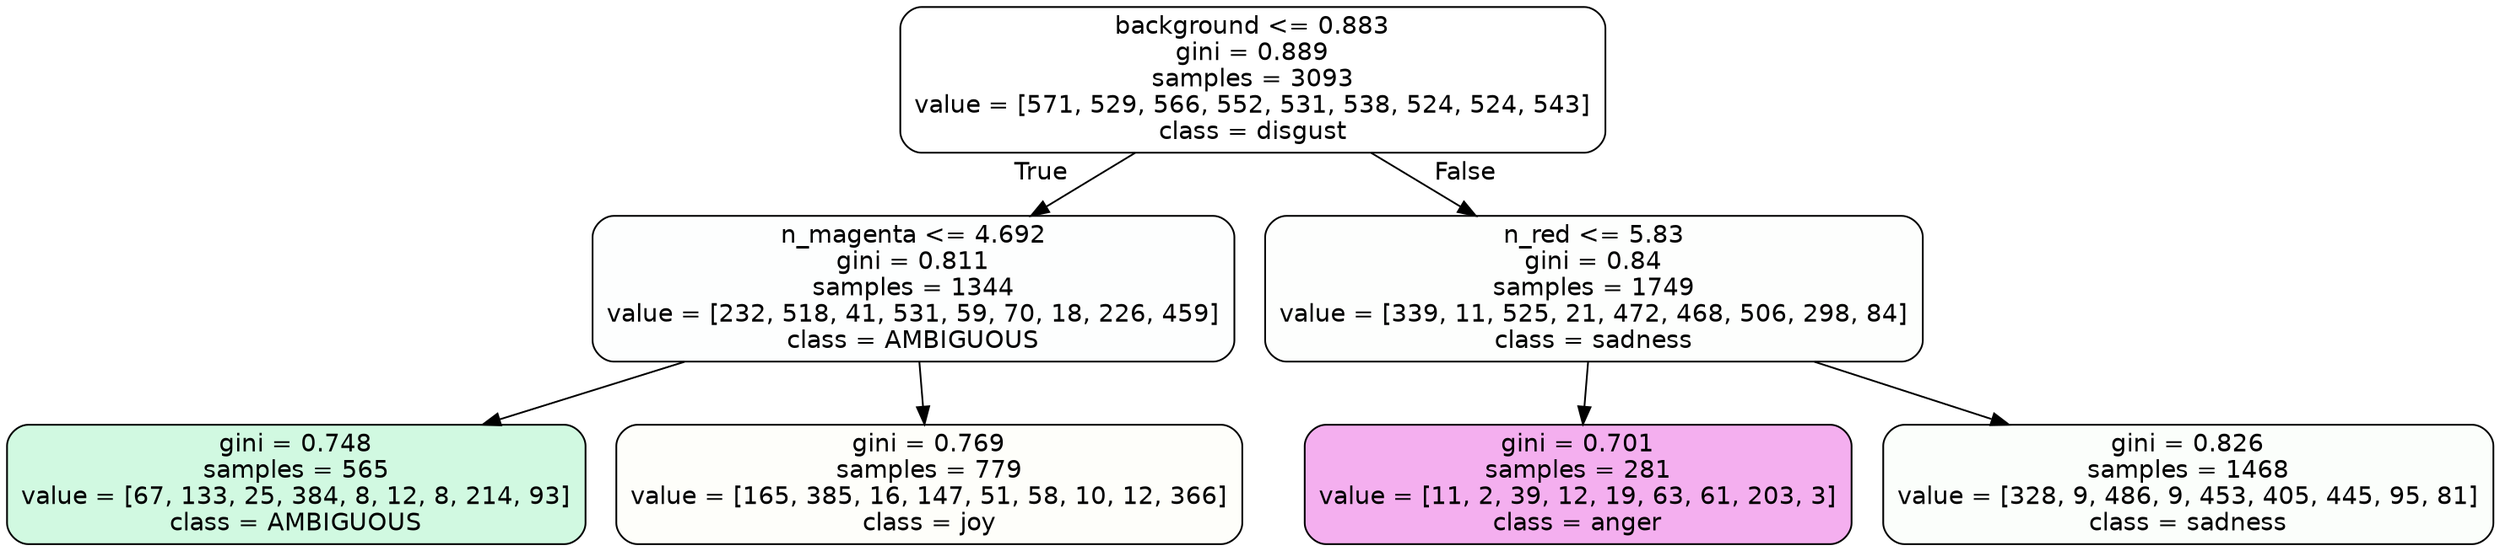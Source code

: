 digraph Tree {
node [shape=box, style="filled, rounded", color="black", fontname=helvetica] ;
edge [fontname=helvetica] ;
0 [label="background <= 0.883\ngini = 0.889\nsamples = 3093\nvalue = [571, 529, 566, 552, 531, 538, 524, 524, 543]\nclass = disgust", fillcolor="#e5813900"] ;
1 [label="n_magenta <= 4.692\ngini = 0.811\nsamples = 1344\nvalue = [232, 518, 41, 531, 59, 70, 18, 226, 459]\nclass = AMBIGUOUS", fillcolor="#39e58102"] ;
0 -> 1 [labeldistance=2.5, labelangle=45, headlabel="True"] ;
2 [label="gini = 0.748\nsamples = 565\nvalue = [67, 133, 25, 384, 8, 12, 8, 214, 93]\nclass = AMBIGUOUS", fillcolor="#39e5813b"] ;
1 -> 2 ;
3 [label="gini = 0.769\nsamples = 779\nvalue = [165, 385, 16, 147, 51, 58, 10, 12, 366]\nclass = joy", fillcolor="#d7e53906"] ;
1 -> 3 ;
4 [label="n_red <= 5.83\ngini = 0.84\nsamples = 1749\nvalue = [339, 11, 525, 21, 472, 468, 506, 298, 84]\nclass = sadness", fillcolor="#64e53902"] ;
0 -> 4 [labeldistance=2.5, labelangle=-45, headlabel="False"] ;
5 [label="gini = 0.701\nsamples = 281\nvalue = [11, 2, 39, 12, 19, 63, 61, 203, 3]\nclass = anger", fillcolor="#e539d766"] ;
4 -> 5 ;
6 [label="gini = 0.826\nsamples = 1468\nvalue = [328, 9, 486, 9, 453, 405, 445, 95, 81]\nclass = sadness", fillcolor="#64e53905"] ;
4 -> 6 ;
}